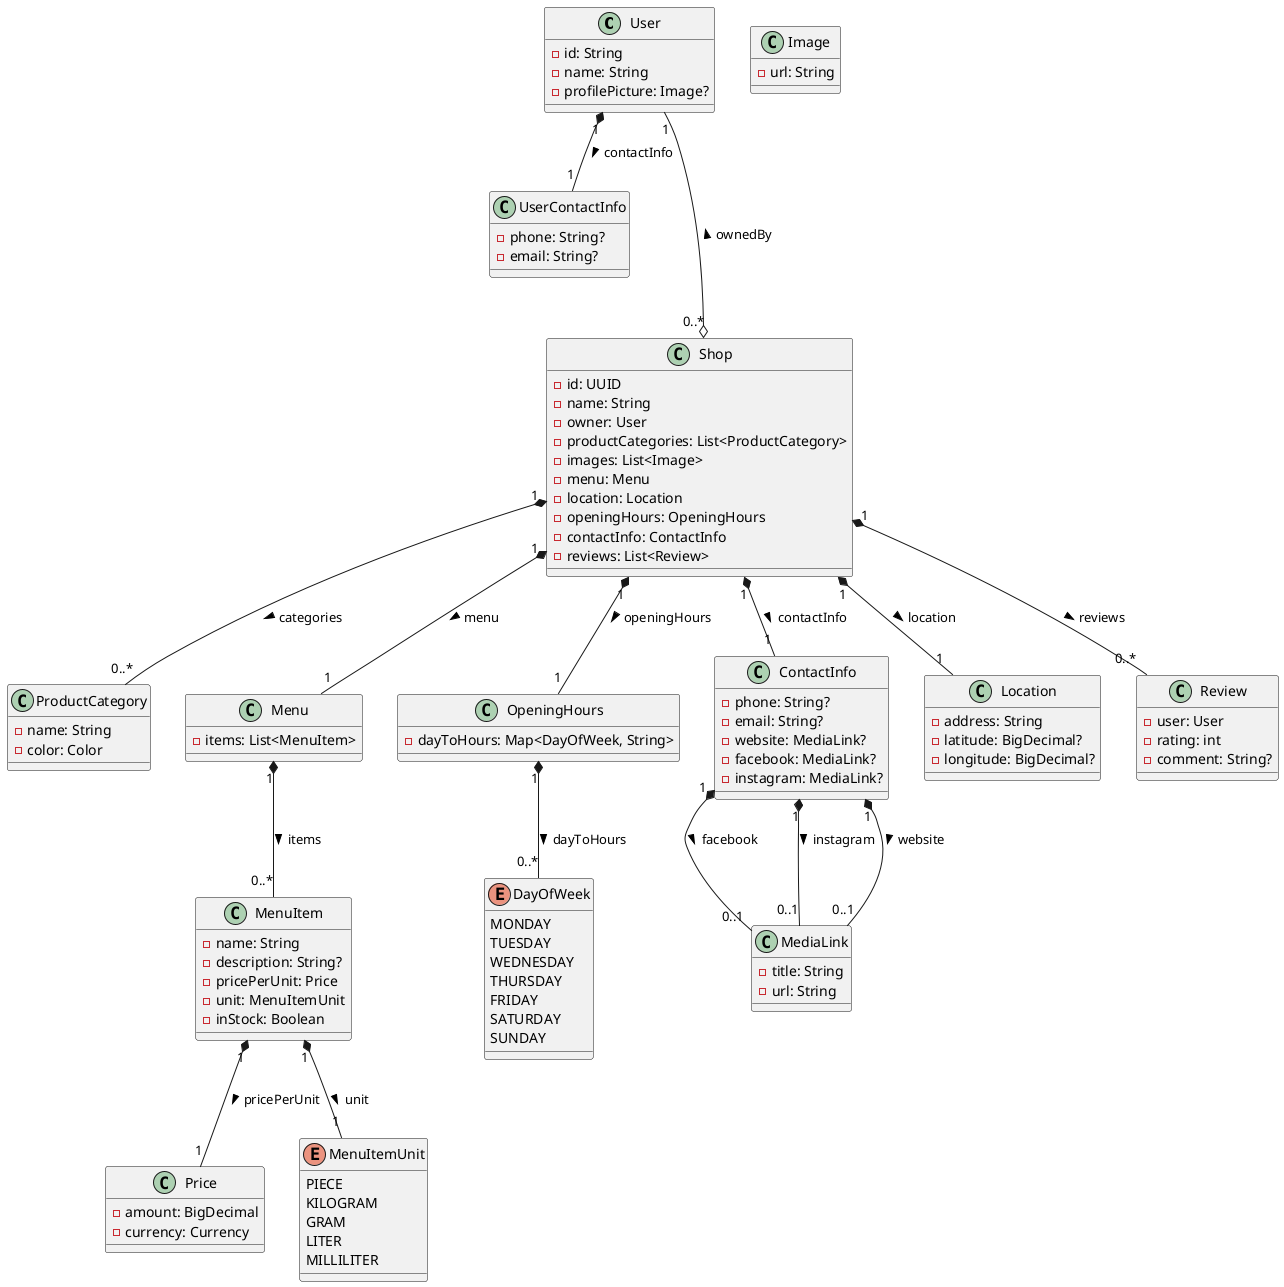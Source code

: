 @startuml

skinparam backgroundColor #FFFFFF

class User {
    - id: String
    - name: String
    - profilePicture: Image?
}

' ----------------------------------- '

class UserContactInfo {
    - phone: String?
    - email: String?
}

User "1" *-- "1" UserContactInfo : contactInfo >

' ----------------------------------- '

class Shop {
    - id: UUID
    - name: String
    - owner: User
    - productCategories: List<ProductCategory>
    - images: List<Image>
    - menu: Menu
    - location: Location
    - openingHours: OpeningHours
    - contactInfo: ContactInfo
    - reviews: List<Review>
}

User "1" ---o "0..*" Shop : ownedBy <

' ----------------------------------- '

class ProductCategory {
    - name: String
    - color: Color
}

Shop "1" *-- "0..*" ProductCategory : categories >

' ----------------------------------- '

class Menu {
    - items: List<MenuItem>
}

class MenuItem {
    - name: String
    - description: String?
    - pricePerUnit: Price
    - unit: MenuItemUnit
    - inStock: Boolean
}

class Price {
    - amount: BigDecimal
    - currency: Currency
}

enum MenuItemUnit {
    PIECE
    KILOGRAM
    GRAM
    LITER
    MILLILITER
}

Shop "1" *-- "1" Menu : menu >
Menu "1" *-- "0..*" MenuItem : items >
MenuItem "1" *-- "1" Price : pricePerUnit >
MenuItem "1" *-- "1" MenuItemUnit : unit >

' ----------------------------------- '

class OpeningHours {
    - dayToHours: Map<DayOfWeek, String>
}

enum DayOfWeek {
    MONDAY
    TUESDAY
    WEDNESDAY
    THURSDAY
    FRIDAY
    SATURDAY
    SUNDAY
}

Shop "1" *-- "1" OpeningHours : openingHours >
OpeningHours "1" *-- "0..*" DayOfWeek : dayToHours >

' ----------------------------------- '

class ContactInfo {
    - phone: String?
    - email: String?
    - website: MediaLink?
    - facebook: MediaLink?
    - instagram: MediaLink?
}

Shop "1" *-- "1" ContactInfo : contactInfo >

' ----------------------------------- '

class MediaLink {
    - title: String
    - url: String
}

ContactInfo "1" *-- "0..1" MediaLink : facebook >
ContactInfo "1" *-- "0..1" MediaLink : instagram >
ContactInfo "1" *-- "0..1" MediaLink : website >

' ----------------------------------- '

class Location {
    - address: String
    - latitude: BigDecimal?
    - longitude: BigDecimal?
}

Shop "1" *-- "1" Location : location >

' ----------------------------------- '

class Review {
    - user: User
    - rating: int
    - comment: String?
}

Shop "1" *-- "0..*" Review : reviews >

' ----------------------------------- '

class Image {
    - url: String
}

@enduml
